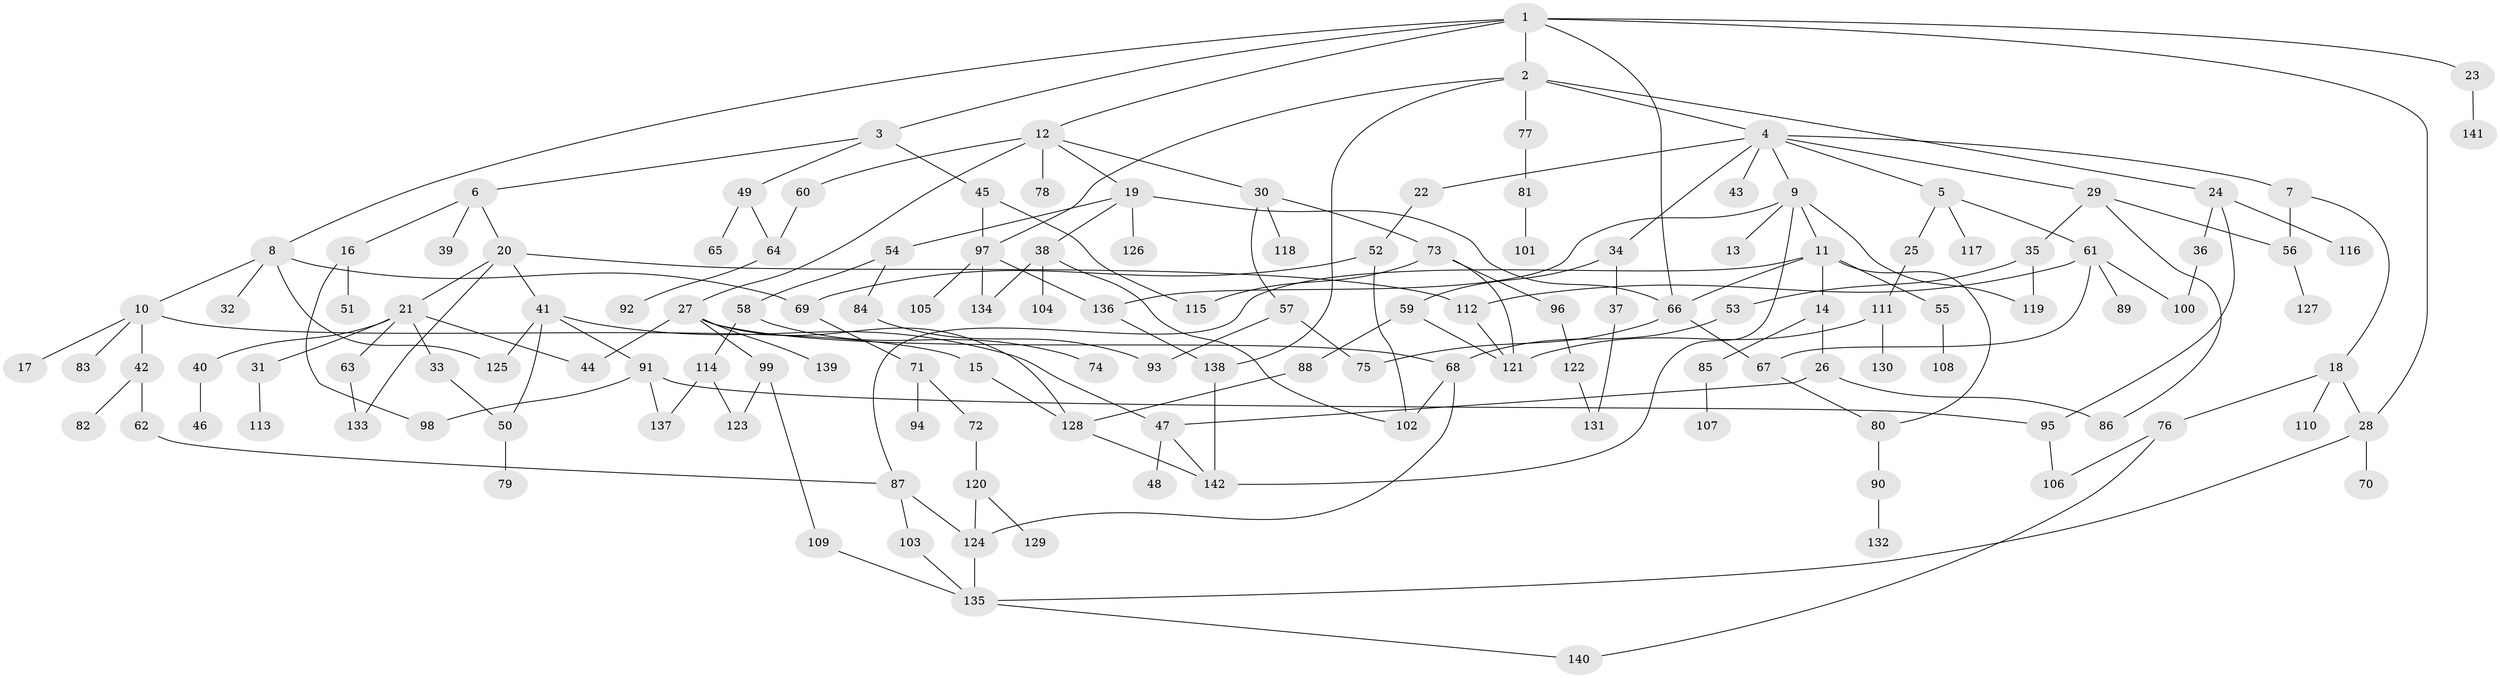 // Generated by graph-tools (version 1.1) at 2025/10/02/27/25 16:10:52]
// undirected, 142 vertices, 189 edges
graph export_dot {
graph [start="1"]
  node [color=gray90,style=filled];
  1;
  2;
  3;
  4;
  5;
  6;
  7;
  8;
  9;
  10;
  11;
  12;
  13;
  14;
  15;
  16;
  17;
  18;
  19;
  20;
  21;
  22;
  23;
  24;
  25;
  26;
  27;
  28;
  29;
  30;
  31;
  32;
  33;
  34;
  35;
  36;
  37;
  38;
  39;
  40;
  41;
  42;
  43;
  44;
  45;
  46;
  47;
  48;
  49;
  50;
  51;
  52;
  53;
  54;
  55;
  56;
  57;
  58;
  59;
  60;
  61;
  62;
  63;
  64;
  65;
  66;
  67;
  68;
  69;
  70;
  71;
  72;
  73;
  74;
  75;
  76;
  77;
  78;
  79;
  80;
  81;
  82;
  83;
  84;
  85;
  86;
  87;
  88;
  89;
  90;
  91;
  92;
  93;
  94;
  95;
  96;
  97;
  98;
  99;
  100;
  101;
  102;
  103;
  104;
  105;
  106;
  107;
  108;
  109;
  110;
  111;
  112;
  113;
  114;
  115;
  116;
  117;
  118;
  119;
  120;
  121;
  122;
  123;
  124;
  125;
  126;
  127;
  128;
  129;
  130;
  131;
  132;
  133;
  134;
  135;
  136;
  137;
  138;
  139;
  140;
  141;
  142;
  1 -- 2;
  1 -- 3;
  1 -- 8;
  1 -- 12;
  1 -- 23;
  1 -- 28;
  1 -- 66;
  2 -- 4;
  2 -- 24;
  2 -- 77;
  2 -- 138;
  2 -- 97;
  3 -- 6;
  3 -- 45;
  3 -- 49;
  4 -- 5;
  4 -- 7;
  4 -- 9;
  4 -- 22;
  4 -- 29;
  4 -- 34;
  4 -- 43;
  5 -- 25;
  5 -- 61;
  5 -- 117;
  6 -- 16;
  6 -- 20;
  6 -- 39;
  7 -- 18;
  7 -- 56;
  8 -- 10;
  8 -- 32;
  8 -- 125;
  8 -- 69;
  9 -- 11;
  9 -- 13;
  9 -- 136;
  9 -- 119;
  9 -- 142;
  10 -- 15;
  10 -- 17;
  10 -- 42;
  10 -- 83;
  11 -- 14;
  11 -- 55;
  11 -- 80;
  11 -- 87;
  11 -- 66;
  12 -- 19;
  12 -- 27;
  12 -- 30;
  12 -- 60;
  12 -- 78;
  14 -- 26;
  14 -- 85;
  15 -- 128;
  16 -- 51;
  16 -- 98;
  18 -- 76;
  18 -- 110;
  18 -- 28;
  19 -- 38;
  19 -- 54;
  19 -- 66;
  19 -- 126;
  20 -- 21;
  20 -- 41;
  20 -- 133;
  20 -- 112;
  21 -- 31;
  21 -- 33;
  21 -- 40;
  21 -- 63;
  21 -- 44;
  22 -- 52;
  23 -- 141;
  24 -- 36;
  24 -- 95;
  24 -- 116;
  25 -- 111;
  26 -- 86;
  26 -- 47;
  27 -- 44;
  27 -- 99;
  27 -- 139;
  27 -- 128;
  27 -- 68;
  28 -- 70;
  28 -- 135;
  29 -- 35;
  29 -- 86;
  29 -- 56;
  30 -- 57;
  30 -- 73;
  30 -- 118;
  31 -- 113;
  33 -- 50;
  34 -- 37;
  34 -- 59;
  35 -- 53;
  35 -- 119;
  36 -- 100;
  37 -- 131;
  38 -- 102;
  38 -- 104;
  38 -- 134;
  40 -- 46;
  41 -- 47;
  41 -- 50;
  41 -- 91;
  41 -- 125;
  42 -- 62;
  42 -- 82;
  45 -- 97;
  45 -- 115;
  47 -- 48;
  47 -- 142;
  49 -- 65;
  49 -- 64;
  50 -- 79;
  52 -- 69;
  52 -- 102;
  53 -- 68;
  54 -- 58;
  54 -- 84;
  55 -- 108;
  56 -- 127;
  57 -- 93;
  57 -- 75;
  58 -- 74;
  58 -- 114;
  59 -- 88;
  59 -- 121;
  60 -- 64;
  61 -- 67;
  61 -- 89;
  61 -- 112;
  61 -- 100;
  62 -- 87;
  63 -- 133;
  64 -- 92;
  66 -- 75;
  66 -- 67;
  67 -- 80;
  68 -- 102;
  68 -- 124;
  69 -- 71;
  71 -- 72;
  71 -- 94;
  72 -- 120;
  73 -- 96;
  73 -- 121;
  73 -- 115;
  76 -- 106;
  76 -- 140;
  77 -- 81;
  80 -- 90;
  81 -- 101;
  84 -- 93;
  85 -- 107;
  87 -- 103;
  87 -- 124;
  88 -- 128;
  90 -- 132;
  91 -- 98;
  91 -- 137;
  91 -- 95;
  95 -- 106;
  96 -- 122;
  97 -- 105;
  97 -- 136;
  97 -- 134;
  99 -- 109;
  99 -- 123;
  103 -- 135;
  109 -- 135;
  111 -- 130;
  111 -- 121;
  112 -- 121;
  114 -- 123;
  114 -- 137;
  120 -- 129;
  120 -- 124;
  122 -- 131;
  124 -- 135;
  128 -- 142;
  135 -- 140;
  136 -- 138;
  138 -- 142;
}
